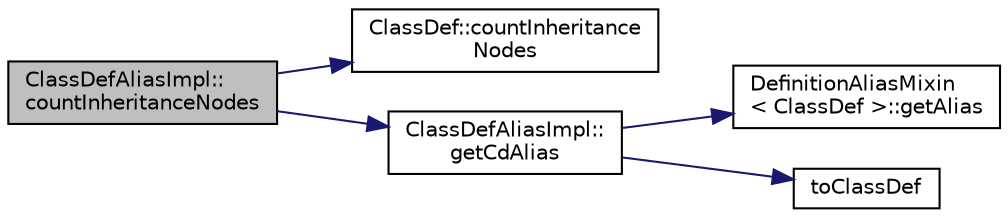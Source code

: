digraph "ClassDefAliasImpl::countInheritanceNodes"
{
 // LATEX_PDF_SIZE
  edge [fontname="Helvetica",fontsize="10",labelfontname="Helvetica",labelfontsize="10"];
  node [fontname="Helvetica",fontsize="10",shape=record];
  rankdir="LR";
  Node1 [label="ClassDefAliasImpl::\lcountInheritanceNodes",height=0.2,width=0.4,color="black", fillcolor="grey75", style="filled", fontcolor="black",tooltip=" "];
  Node1 -> Node2 [color="midnightblue",fontsize="10",style="solid",fontname="Helvetica"];
  Node2 [label="ClassDef::countInheritance\lNodes",height=0.2,width=0.4,color="black", fillcolor="white", style="filled",URL="$classClassDef.html#aaed5a1330ded27cf8e803ff5fc57de6f",tooltip=" "];
  Node1 -> Node3 [color="midnightblue",fontsize="10",style="solid",fontname="Helvetica"];
  Node3 [label="ClassDefAliasImpl::\lgetCdAlias",height=0.2,width=0.4,color="black", fillcolor="white", style="filled",URL="$classClassDefAliasImpl.html#ab1366e62ee0c1a0e917952eb62b3fcab",tooltip=" "];
  Node3 -> Node4 [color="midnightblue",fontsize="10",style="solid",fontname="Helvetica"];
  Node4 [label="DefinitionAliasMixin\l\< ClassDef \>::getAlias",height=0.2,width=0.4,color="black", fillcolor="white", style="filled",URL="$classDefinitionAliasMixin.html#a69970921105b4e7d6aebca0b297a9393",tooltip=" "];
  Node3 -> Node5 [color="midnightblue",fontsize="10",style="solid",fontname="Helvetica"];
  Node5 [label="toClassDef",height=0.2,width=0.4,color="black", fillcolor="white", style="filled",URL="$classdef_8cpp.html#ac7e9d22a4c24e745c1ab16d0af527da2",tooltip=" "];
}
